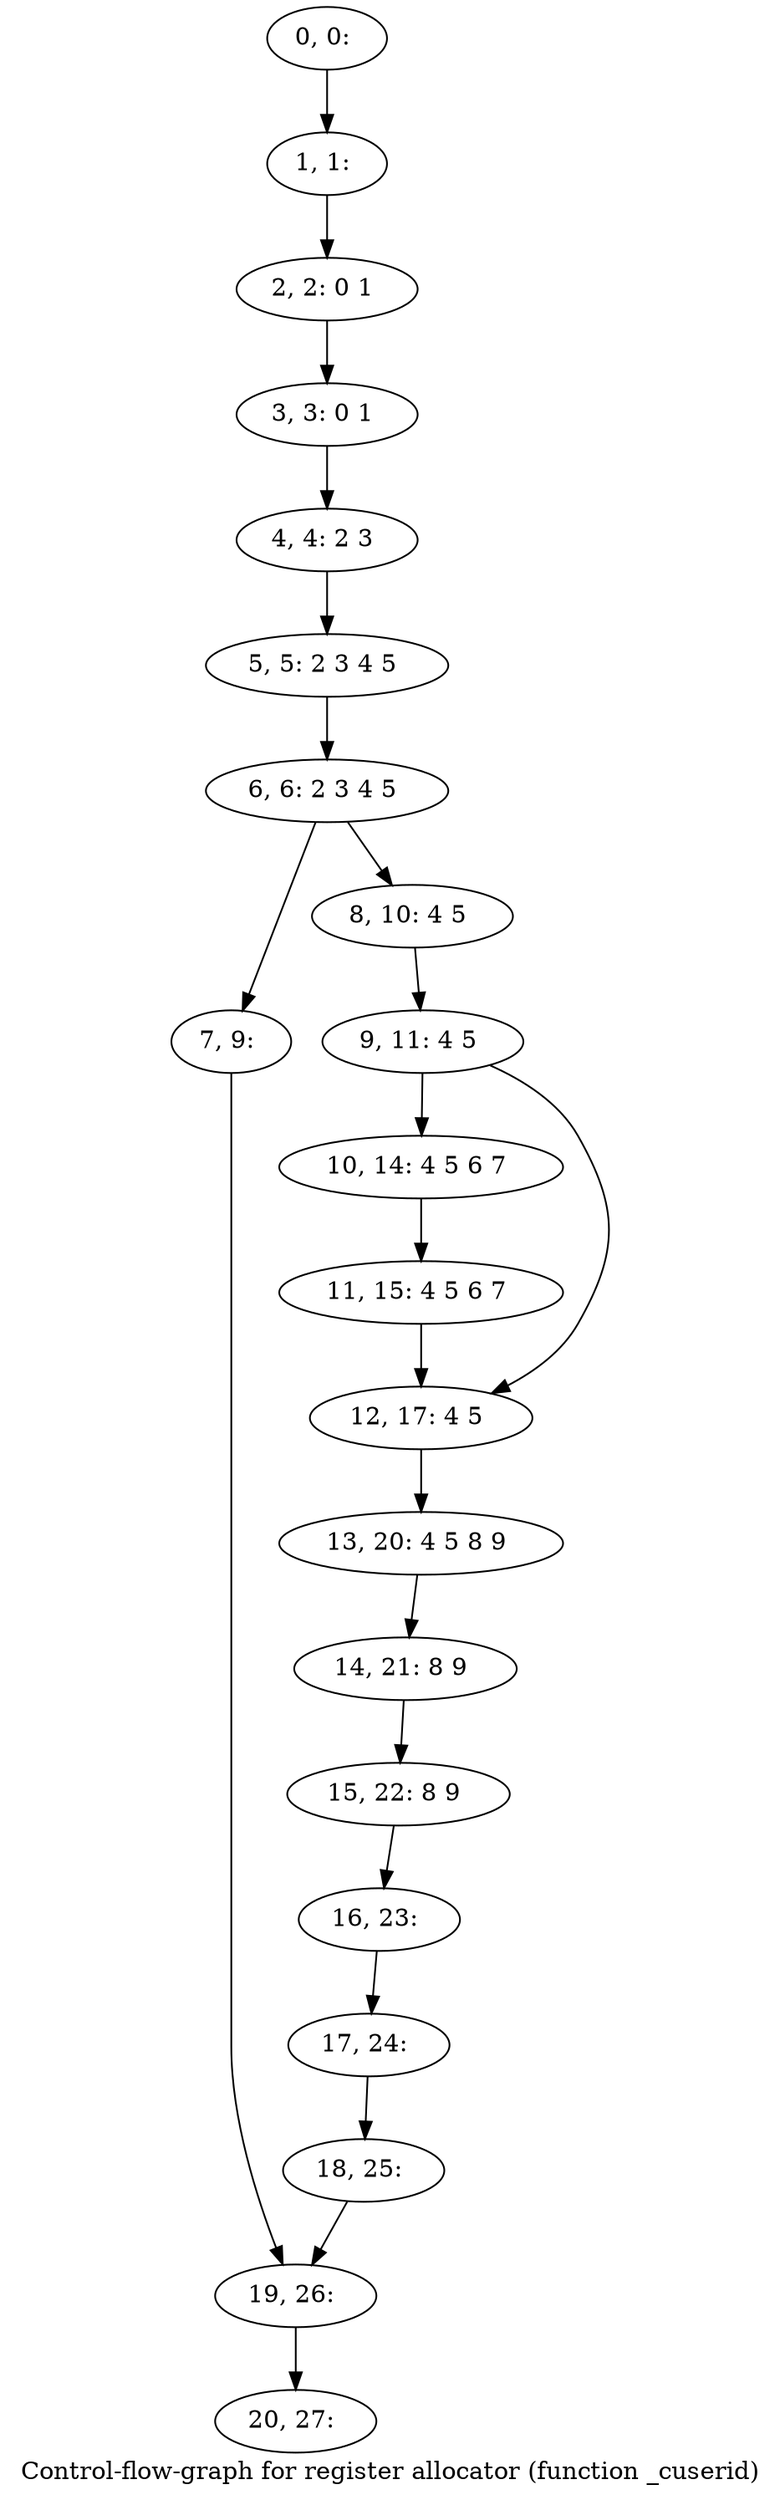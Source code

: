 digraph G {
graph [label="Control-flow-graph for register allocator (function _cuserid)"]
0[label="0, 0: "];
1[label="1, 1: "];
2[label="2, 2: 0 1 "];
3[label="3, 3: 0 1 "];
4[label="4, 4: 2 3 "];
5[label="5, 5: 2 3 4 5 "];
6[label="6, 6: 2 3 4 5 "];
7[label="7, 9: "];
8[label="8, 10: 4 5 "];
9[label="9, 11: 4 5 "];
10[label="10, 14: 4 5 6 7 "];
11[label="11, 15: 4 5 6 7 "];
12[label="12, 17: 4 5 "];
13[label="13, 20: 4 5 8 9 "];
14[label="14, 21: 8 9 "];
15[label="15, 22: 8 9 "];
16[label="16, 23: "];
17[label="17, 24: "];
18[label="18, 25: "];
19[label="19, 26: "];
20[label="20, 27: "];
0->1 ;
1->2 ;
2->3 ;
3->4 ;
4->5 ;
5->6 ;
6->7 ;
6->8 ;
7->19 ;
8->9 ;
9->10 ;
9->12 ;
10->11 ;
11->12 ;
12->13 ;
13->14 ;
14->15 ;
15->16 ;
16->17 ;
17->18 ;
18->19 ;
19->20 ;
}
